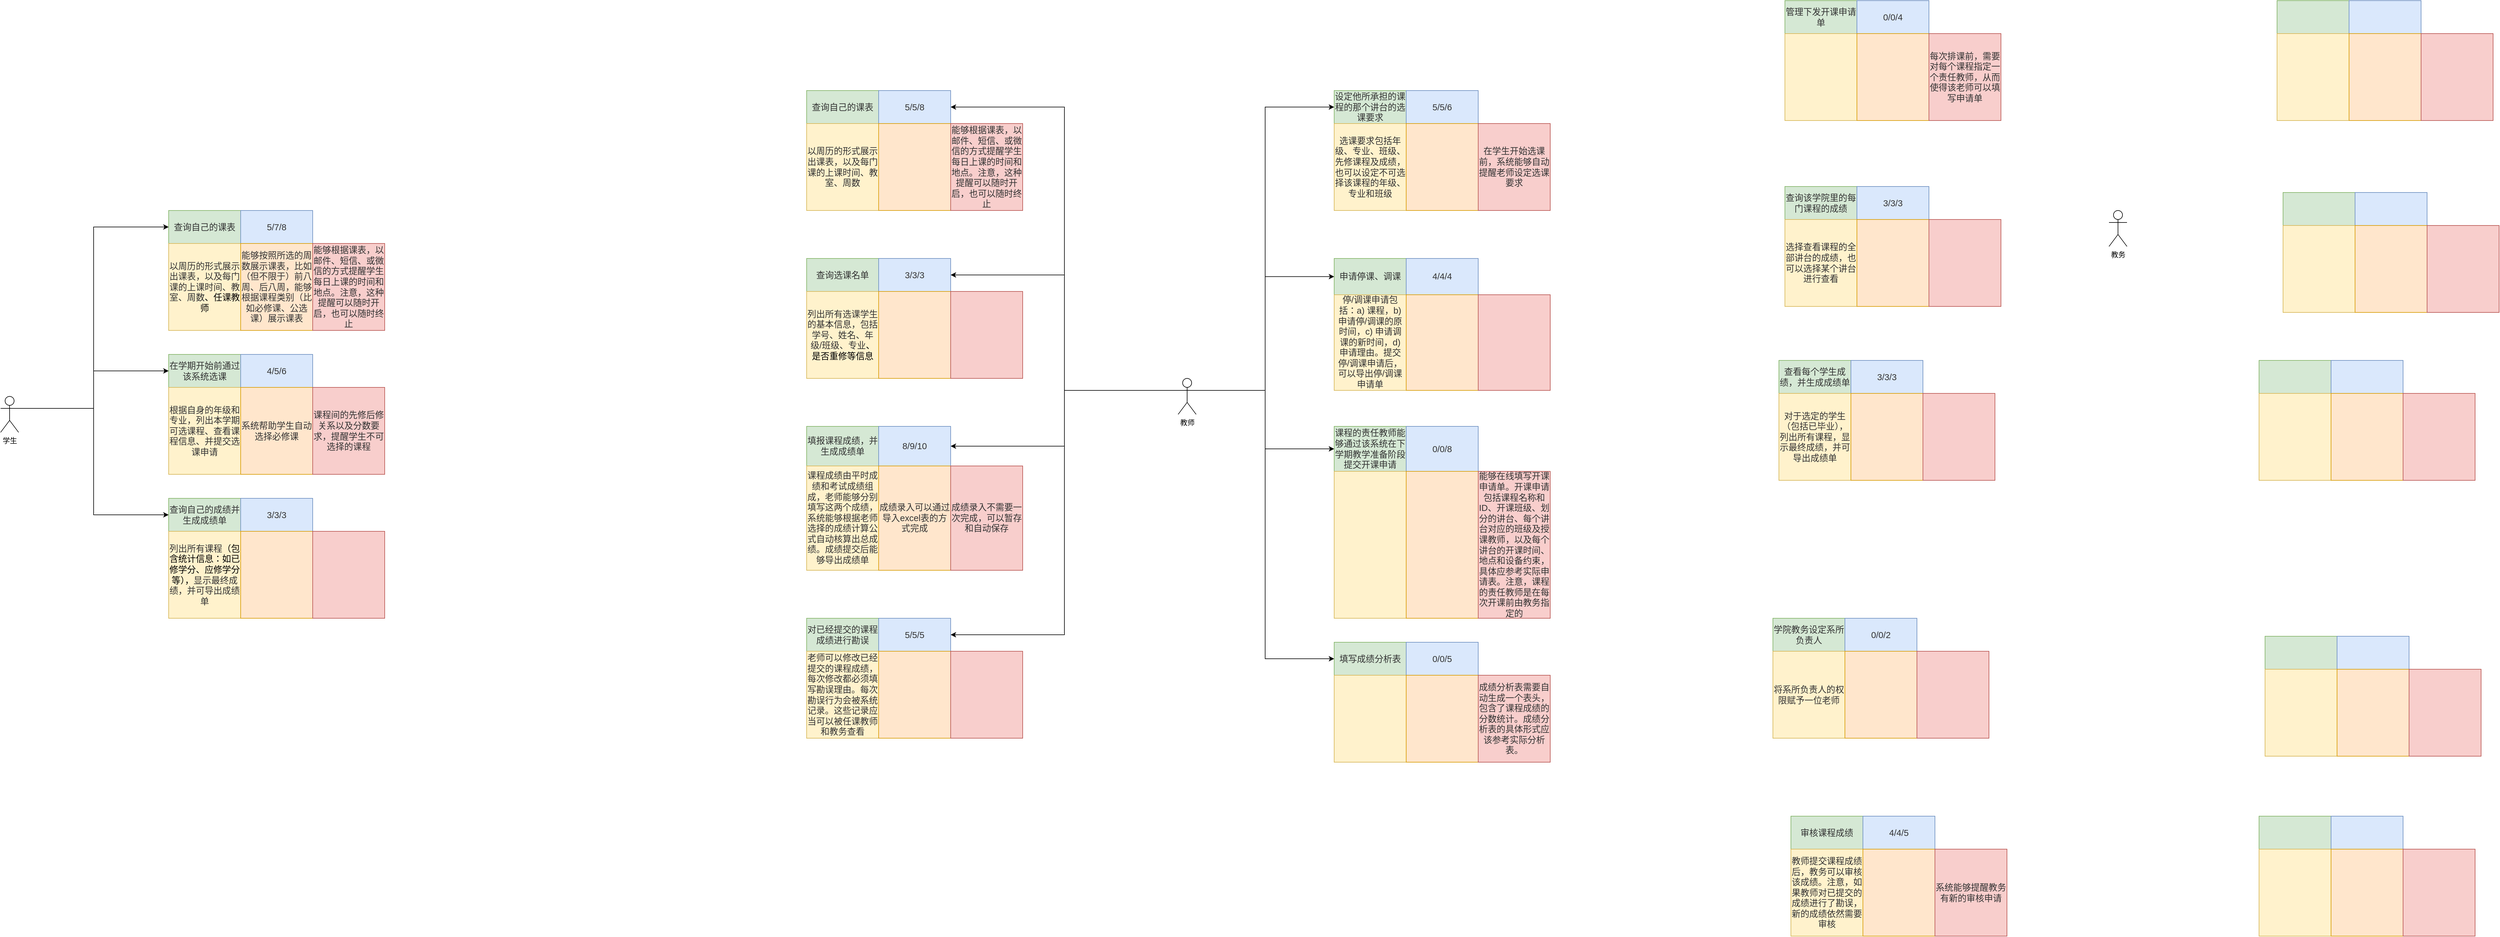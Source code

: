 <mxfile version="14.6.13" type="github">
  <diagram id="qvrvdUsLyXw7kWjGBXnA" name="Page-1">
    <mxGraphModel dx="1483" dy="897" grid="1" gridSize="10" guides="1" tooltips="1" connect="1" arrows="1" fold="1" page="1" pageScale="1" pageWidth="1654" pageHeight="2336" math="0" shadow="0">
      <root>
        <mxCell id="0" />
        <mxCell id="1" parent="0" />
        <mxCell id="gN51p7fk-sVV7GE8sbgh-4" value="教务" style="shape=umlActor;verticalLabelPosition=bottom;verticalAlign=top;html=1;outlineConnect=0;" parent="1" vertex="1">
          <mxGeometry x="4020" y="510" width="30" height="60" as="geometry" />
        </mxCell>
        <mxCell id="j2GyUZiu2jQzD_m1YOnu-33" value="" style="group" vertex="1" connectable="0" parent="1">
          <mxGeometry x="507" y="510" width="640" height="680" as="geometry" />
        </mxCell>
        <mxCell id="gN51p7fk-sVV7GE8sbgh-2" value="学生" style="shape=umlActor;verticalLabelPosition=bottom;verticalAlign=top;html=1;outlineConnect=0;" parent="j2GyUZiu2jQzD_m1YOnu-33" vertex="1">
          <mxGeometry y="310" width="30" height="60" as="geometry" />
        </mxCell>
        <mxCell id="j2GyUZiu2jQzD_m1YOnu-2" value="" style="group;" vertex="1" connectable="0" parent="j2GyUZiu2jQzD_m1YOnu-33">
          <mxGeometry x="280" width="360" height="200" as="geometry" />
        </mxCell>
        <mxCell id="gN51p7fk-sVV7GE8sbgh-6" value="&lt;span style=&quot;font-size: 11.0pt ; font-family: &amp;#34;微软雅黑&amp;#34; , sans-serif ; color: #333333&quot;&gt;查询自己的课表&lt;/span&gt;" style="rounded=0;whiteSpace=wrap;html=1;fillColor=#d5e8d4;strokeColor=#82b366;" parent="j2GyUZiu2jQzD_m1YOnu-2" vertex="1">
          <mxGeometry width="120" height="55" as="geometry" />
        </mxCell>
        <mxCell id="gN51p7fk-sVV7GE8sbgh-7" value="&lt;span style=&quot;font-size: 11.0pt ; font-family: &amp;#34;微软雅黑&amp;#34; , sans-serif ; color: #333333&quot;&gt;以周历的形式展示出课表，以及每门课的上课时间、教室、周数&lt;/span&gt;&lt;span style=&quot;font-size: 11.0pt ; font-family: &amp;#34;微软雅黑&amp;#34; , sans-serif&quot;&gt;、任课教师&lt;/span&gt;" style="rounded=0;whiteSpace=wrap;html=1;fillColor=#fff2cc;strokeColor=#d6b656;" parent="j2GyUZiu2jQzD_m1YOnu-2" vertex="1">
          <mxGeometry y="55" width="120" height="145" as="geometry" />
        </mxCell>
        <mxCell id="gN51p7fk-sVV7GE8sbgh-8" value="&lt;span lang=&quot;EN-US&quot; style=&quot;font-size: 11.0pt ; font-family: &amp;#34;微软雅黑&amp;#34; , sans-serif ; color: #333333&quot;&gt;5/7/8&lt;/span&gt;" style="rounded=0;whiteSpace=wrap;html=1;fillColor=#dae8fc;strokeColor=#6c8ebf;" parent="j2GyUZiu2jQzD_m1YOnu-2" vertex="1">
          <mxGeometry x="120" width="120" height="55" as="geometry" />
        </mxCell>
        <mxCell id="gN51p7fk-sVV7GE8sbgh-9" value="&lt;span style=&quot;color: rgb(51 , 51 , 51) ; font-family: &amp;#34;helvetica&amp;#34; ; font-size: 14.667px ; text-align: left&quot;&gt;能够按照所选的周数展示课表，比如（但不限于）前八周、后八周，能够根据课程类别（比如必修课、公选课）展示课表&lt;/span&gt;" style="rounded=0;whiteSpace=wrap;html=1;fillColor=#ffe6cc;strokeColor=#d79b00;" parent="j2GyUZiu2jQzD_m1YOnu-2" vertex="1">
          <mxGeometry x="120" y="55" width="120" height="145" as="geometry" />
        </mxCell>
        <mxCell id="gN51p7fk-sVV7GE8sbgh-10" value="&lt;span style=&quot;font-size: 11.0pt ; font-family: &amp;#34;微软雅黑&amp;#34; , sans-serif ; color: #333333&quot;&gt;能够根据课表，以邮件、短信、或微信的方式提醒学生每日上课的时间和地点。注意，这种提醒可以随时开启，也可以随时终止&lt;/span&gt;" style="rounded=0;whiteSpace=wrap;html=1;fillColor=#f8cecc;strokeColor=#b85450;" parent="j2GyUZiu2jQzD_m1YOnu-2" vertex="1">
          <mxGeometry x="240" y="55" width="120" height="145" as="geometry" />
        </mxCell>
        <mxCell id="j2GyUZiu2jQzD_m1YOnu-32" style="edgeStyle=orthogonalEdgeStyle;rounded=0;orthogonalLoop=1;jettySize=auto;html=1;exitX=1;exitY=0.333;exitDx=0;exitDy=0;exitPerimeter=0;entryX=0;entryY=0.5;entryDx=0;entryDy=0;" edge="1" parent="j2GyUZiu2jQzD_m1YOnu-33" source="gN51p7fk-sVV7GE8sbgh-2" target="gN51p7fk-sVV7GE8sbgh-6">
          <mxGeometry relative="1" as="geometry" />
        </mxCell>
        <mxCell id="j2GyUZiu2jQzD_m1YOnu-5" value="" style="group;" vertex="1" connectable="0" parent="j2GyUZiu2jQzD_m1YOnu-33">
          <mxGeometry x="280" y="240" width="360" height="200" as="geometry" />
        </mxCell>
        <mxCell id="j2GyUZiu2jQzD_m1YOnu-6" value="&lt;span style=&quot;font-size: 11.0pt ; font-family: &amp;#34;微软雅黑&amp;#34; , sans-serif ; color: #333333&quot;&gt;在学期开始前通过该系统选课&lt;/span&gt;" style="rounded=0;whiteSpace=wrap;html=1;fillColor=#d5e8d4;strokeColor=#82b366;" vertex="1" parent="j2GyUZiu2jQzD_m1YOnu-5">
          <mxGeometry width="120" height="55" as="geometry" />
        </mxCell>
        <mxCell id="j2GyUZiu2jQzD_m1YOnu-7" value="&lt;span style=&quot;font-size: 11.0pt ; font-family: &amp;#34;微软雅黑&amp;#34; , sans-serif ; color: #333333&quot;&gt;根据自身的年级和专业，列出本学期可选课程、查看课程信息、并提交选课申请&lt;/span&gt;" style="rounded=0;whiteSpace=wrap;html=1;fillColor=#fff2cc;strokeColor=#d6b656;" vertex="1" parent="j2GyUZiu2jQzD_m1YOnu-5">
          <mxGeometry y="55" width="120" height="145" as="geometry" />
        </mxCell>
        <mxCell id="j2GyUZiu2jQzD_m1YOnu-8" value="&lt;span lang=&quot;EN-US&quot; style=&quot;font-size: 11.0pt ; font-family: &amp;#34;微软雅黑&amp;#34; , sans-serif ; color: #333333&quot;&gt;4/5/6&lt;/span&gt;" style="rounded=0;whiteSpace=wrap;html=1;fillColor=#dae8fc;strokeColor=#6c8ebf;" vertex="1" parent="j2GyUZiu2jQzD_m1YOnu-5">
          <mxGeometry x="120" width="120" height="55" as="geometry" />
        </mxCell>
        <mxCell id="j2GyUZiu2jQzD_m1YOnu-9" value="&lt;span style=&quot;font-size: 11.0pt ; font-family: &amp;#34;微软雅黑&amp;#34; , sans-serif ; color: #333333&quot;&gt;系统帮助学生自动选择必修课&lt;/span&gt;" style="rounded=0;whiteSpace=wrap;html=1;fillColor=#ffe6cc;strokeColor=#d79b00;" vertex="1" parent="j2GyUZiu2jQzD_m1YOnu-5">
          <mxGeometry x="120" y="55" width="120" height="145" as="geometry" />
        </mxCell>
        <mxCell id="j2GyUZiu2jQzD_m1YOnu-10" value="&lt;span style=&quot;font-size: 11.0pt ; font-family: &amp;#34;微软雅黑&amp;#34; , sans-serif ; color: #333333&quot;&gt;课程间的先修后修关系以及分数要求，提醒学生不可选择的课程&lt;/span&gt;" style="rounded=0;whiteSpace=wrap;html=1;fillColor=#f8cecc;strokeColor=#b85450;" vertex="1" parent="j2GyUZiu2jQzD_m1YOnu-5">
          <mxGeometry x="240" y="55" width="120" height="145" as="geometry" />
        </mxCell>
        <mxCell id="j2GyUZiu2jQzD_m1YOnu-30" style="edgeStyle=orthogonalEdgeStyle;rounded=0;orthogonalLoop=1;jettySize=auto;html=1;exitX=1;exitY=0.333;exitDx=0;exitDy=0;exitPerimeter=0;entryX=0;entryY=0.5;entryDx=0;entryDy=0;" edge="1" parent="j2GyUZiu2jQzD_m1YOnu-33" source="gN51p7fk-sVV7GE8sbgh-2" target="j2GyUZiu2jQzD_m1YOnu-6">
          <mxGeometry relative="1" as="geometry" />
        </mxCell>
        <mxCell id="j2GyUZiu2jQzD_m1YOnu-11" value="" style="group;" vertex="1" connectable="0" parent="j2GyUZiu2jQzD_m1YOnu-33">
          <mxGeometry x="280" y="480" width="360" height="200" as="geometry" />
        </mxCell>
        <mxCell id="j2GyUZiu2jQzD_m1YOnu-12" value="&lt;span style=&quot;font-size: 11.0pt ; font-family: &amp;#34;微软雅黑&amp;#34; , sans-serif ; color: #333333&quot;&gt;查询自己的成绩并生成成绩单&lt;/span&gt;" style="rounded=0;whiteSpace=wrap;html=1;fillColor=#d5e8d4;strokeColor=#82b366;" vertex="1" parent="j2GyUZiu2jQzD_m1YOnu-11">
          <mxGeometry width="120" height="55" as="geometry" />
        </mxCell>
        <mxCell id="j2GyUZiu2jQzD_m1YOnu-13" value="&lt;span style=&quot;font-size: 11.0pt ; font-family: &amp;#34;微软雅黑&amp;#34; , sans-serif ; color: #333333&quot;&gt;列出所有课程&lt;/span&gt;&lt;span style=&quot;font-size: 11.0pt ; font-family: &amp;#34;微软雅黑&amp;#34; , sans-serif&quot;&gt;（包含统计信息：如已修学分、应修学分等），&lt;span style=&quot;color: #333333&quot;&gt;显示最终成绩，并可导出成绩单&lt;/span&gt;&lt;/span&gt;" style="rounded=0;whiteSpace=wrap;html=1;fillColor=#fff2cc;strokeColor=#d6b656;" vertex="1" parent="j2GyUZiu2jQzD_m1YOnu-11">
          <mxGeometry y="55" width="120" height="145" as="geometry" />
        </mxCell>
        <mxCell id="j2GyUZiu2jQzD_m1YOnu-14" value="&lt;span lang=&quot;EN-US&quot; style=&quot;font-size: 11.0pt ; font-family: &amp;#34;微软雅黑&amp;#34; , sans-serif ; color: #333333&quot;&gt;3/3/3&lt;/span&gt;" style="rounded=0;whiteSpace=wrap;html=1;fillColor=#dae8fc;strokeColor=#6c8ebf;" vertex="1" parent="j2GyUZiu2jQzD_m1YOnu-11">
          <mxGeometry x="120" width="120" height="55" as="geometry" />
        </mxCell>
        <mxCell id="j2GyUZiu2jQzD_m1YOnu-15" value="" style="rounded=0;whiteSpace=wrap;html=1;fillColor=#ffe6cc;strokeColor=#d79b00;" vertex="1" parent="j2GyUZiu2jQzD_m1YOnu-11">
          <mxGeometry x="120" y="55" width="120" height="145" as="geometry" />
        </mxCell>
        <mxCell id="j2GyUZiu2jQzD_m1YOnu-16" value="" style="rounded=0;whiteSpace=wrap;html=1;fillColor=#f8cecc;strokeColor=#b85450;" vertex="1" parent="j2GyUZiu2jQzD_m1YOnu-11">
          <mxGeometry x="240" y="55" width="120" height="145" as="geometry" />
        </mxCell>
        <mxCell id="j2GyUZiu2jQzD_m1YOnu-31" style="edgeStyle=orthogonalEdgeStyle;rounded=0;orthogonalLoop=1;jettySize=auto;html=1;exitX=1;exitY=0.333;exitDx=0;exitDy=0;exitPerimeter=0;entryX=0;entryY=0.5;entryDx=0;entryDy=0;" edge="1" parent="j2GyUZiu2jQzD_m1YOnu-33" source="gN51p7fk-sVV7GE8sbgh-2" target="j2GyUZiu2jQzD_m1YOnu-12">
          <mxGeometry relative="1" as="geometry" />
        </mxCell>
        <mxCell id="j2GyUZiu2jQzD_m1YOnu-71" value="" style="group;" vertex="1" connectable="0" parent="1">
          <mxGeometry x="3480" y="470" width="360" height="200" as="geometry" />
        </mxCell>
        <mxCell id="j2GyUZiu2jQzD_m1YOnu-72" value="&lt;span style=&quot;font-size: 11.0pt ; font-family: &amp;#34;微软雅黑&amp;#34; , sans-serif ; color: #333333&quot;&gt;查询该学院里的每门课程的成绩&lt;/span&gt;" style="rounded=0;whiteSpace=wrap;html=1;fillColor=#d5e8d4;strokeColor=#82b366;" vertex="1" parent="j2GyUZiu2jQzD_m1YOnu-71">
          <mxGeometry width="120" height="55" as="geometry" />
        </mxCell>
        <mxCell id="j2GyUZiu2jQzD_m1YOnu-73" value="&lt;span style=&quot;font-size: 11.0pt ; font-family: &amp;#34;微软雅黑&amp;#34; , sans-serif ; color: #333333&quot;&gt;选择查看课程的全部讲台的成绩，也可以选择某个讲台进行查看&lt;/span&gt;" style="rounded=0;whiteSpace=wrap;html=1;fillColor=#fff2cc;strokeColor=#d6b656;" vertex="1" parent="j2GyUZiu2jQzD_m1YOnu-71">
          <mxGeometry y="55" width="120" height="145" as="geometry" />
        </mxCell>
        <mxCell id="j2GyUZiu2jQzD_m1YOnu-74" value="&lt;span lang=&quot;EN-US&quot; style=&quot;font-size: 11.0pt ; font-family: &amp;#34;微软雅黑&amp;#34; , sans-serif ; color: #333333&quot;&gt;3/3/3&lt;/span&gt;" style="rounded=0;whiteSpace=wrap;html=1;fillColor=#dae8fc;strokeColor=#6c8ebf;" vertex="1" parent="j2GyUZiu2jQzD_m1YOnu-71">
          <mxGeometry x="120" width="120" height="55" as="geometry" />
        </mxCell>
        <mxCell id="j2GyUZiu2jQzD_m1YOnu-75" value="" style="rounded=0;whiteSpace=wrap;html=1;fillColor=#ffe6cc;strokeColor=#d79b00;" vertex="1" parent="j2GyUZiu2jQzD_m1YOnu-71">
          <mxGeometry x="120" y="55" width="120" height="145" as="geometry" />
        </mxCell>
        <mxCell id="j2GyUZiu2jQzD_m1YOnu-76" value="" style="rounded=0;whiteSpace=wrap;html=1;fillColor=#f8cecc;strokeColor=#b85450;" vertex="1" parent="j2GyUZiu2jQzD_m1YOnu-71">
          <mxGeometry x="240" y="55" width="120" height="145" as="geometry" />
        </mxCell>
        <mxCell id="j2GyUZiu2jQzD_m1YOnu-103" value="" style="group;" vertex="1" connectable="0" parent="1">
          <mxGeometry x="3480" y="160" width="360" height="200" as="geometry" />
        </mxCell>
        <mxCell id="j2GyUZiu2jQzD_m1YOnu-104" value="&lt;span style=&quot;font-size: 11.0pt ; font-family: &amp;#34;微软雅黑&amp;#34; , sans-serif ; color: #333333&quot;&gt;管理下发开课申请单&lt;/span&gt;" style="rounded=0;whiteSpace=wrap;html=1;fillColor=#d5e8d4;strokeColor=#82b366;" vertex="1" parent="j2GyUZiu2jQzD_m1YOnu-103">
          <mxGeometry width="120" height="55" as="geometry" />
        </mxCell>
        <mxCell id="j2GyUZiu2jQzD_m1YOnu-105" value="" style="rounded=0;whiteSpace=wrap;html=1;fillColor=#fff2cc;strokeColor=#d6b656;" vertex="1" parent="j2GyUZiu2jQzD_m1YOnu-103">
          <mxGeometry y="55" width="120" height="145" as="geometry" />
        </mxCell>
        <mxCell id="j2GyUZiu2jQzD_m1YOnu-106" value="&lt;span lang=&quot;EN-US&quot; style=&quot;font-size: 11.0pt ; font-family: &amp;#34;微软雅黑&amp;#34; , sans-serif ; color: #333333&quot;&gt;0/0/4&lt;/span&gt;" style="rounded=0;whiteSpace=wrap;html=1;fillColor=#dae8fc;strokeColor=#6c8ebf;" vertex="1" parent="j2GyUZiu2jQzD_m1YOnu-103">
          <mxGeometry x="120" width="120" height="55" as="geometry" />
        </mxCell>
        <mxCell id="j2GyUZiu2jQzD_m1YOnu-107" value="" style="rounded=0;whiteSpace=wrap;html=1;fillColor=#ffe6cc;strokeColor=#d79b00;" vertex="1" parent="j2GyUZiu2jQzD_m1YOnu-103">
          <mxGeometry x="120" y="55" width="120" height="145" as="geometry" />
        </mxCell>
        <mxCell id="j2GyUZiu2jQzD_m1YOnu-108" value="&lt;span style=&quot;font-size: 11.0pt ; font-family: &amp;#34;微软雅黑&amp;#34; , sans-serif ; color: #333333&quot;&gt;每次排课前，需要对每个课程指定一个责任教师，从而使得该老师可以填写申请单&lt;/span&gt;" style="rounded=0;whiteSpace=wrap;html=1;fillColor=#f8cecc;strokeColor=#b85450;" vertex="1" parent="j2GyUZiu2jQzD_m1YOnu-103">
          <mxGeometry x="240" y="55" width="120" height="145" as="geometry" />
        </mxCell>
        <mxCell id="j2GyUZiu2jQzD_m1YOnu-120" value="" style="group" vertex="1" connectable="0" parent="1">
          <mxGeometry x="1850" y="310" width="1239" height="1120" as="geometry" />
        </mxCell>
        <mxCell id="gN51p7fk-sVV7GE8sbgh-3" value="教师" style="shape=umlActor;verticalLabelPosition=bottom;verticalAlign=top;html=1;outlineConnect=0;" parent="j2GyUZiu2jQzD_m1YOnu-120" vertex="1">
          <mxGeometry x="619" y="480" width="30" height="60" as="geometry" />
        </mxCell>
        <mxCell id="j2GyUZiu2jQzD_m1YOnu-47" value="" style="group;" vertex="1" connectable="0" parent="j2GyUZiu2jQzD_m1YOnu-120">
          <mxGeometry y="880" width="360" height="200" as="geometry" />
        </mxCell>
        <mxCell id="j2GyUZiu2jQzD_m1YOnu-48" value="&lt;span style=&quot;font-size: 11.0pt ; font-family: &amp;#34;微软雅黑&amp;#34; , sans-serif ; color: #333333&quot;&gt;对已经提交的课程成绩进行勘误&lt;/span&gt;" style="rounded=0;whiteSpace=wrap;html=1;fillColor=#d5e8d4;strokeColor=#82b366;" vertex="1" parent="j2GyUZiu2jQzD_m1YOnu-47">
          <mxGeometry width="120" height="55" as="geometry" />
        </mxCell>
        <mxCell id="j2GyUZiu2jQzD_m1YOnu-49" value="&lt;span style=&quot;font-size: 11.0pt ; font-family: &amp;#34;微软雅黑&amp;#34; , sans-serif ; color: #333333&quot;&gt;老师可以修改已经提交的课程成绩，每次修改都必须填写勘误理由。每次勘误行为会被系统记录。这些记录应当可以被任课教师和教务查看&lt;/span&gt;" style="rounded=0;whiteSpace=wrap;html=1;fillColor=#fff2cc;strokeColor=#d6b656;" vertex="1" parent="j2GyUZiu2jQzD_m1YOnu-47">
          <mxGeometry y="55" width="120" height="145" as="geometry" />
        </mxCell>
        <mxCell id="j2GyUZiu2jQzD_m1YOnu-50" value="&lt;span lang=&quot;EN-US&quot; style=&quot;font-size: 11.0pt ; font-family: &amp;#34;微软雅黑&amp;#34; , sans-serif ; color: #333333&quot;&gt;5/5/5&lt;/span&gt;" style="rounded=0;whiteSpace=wrap;html=1;fillColor=#dae8fc;strokeColor=#6c8ebf;" vertex="1" parent="j2GyUZiu2jQzD_m1YOnu-47">
          <mxGeometry x="120" width="120" height="55" as="geometry" />
        </mxCell>
        <mxCell id="j2GyUZiu2jQzD_m1YOnu-51" value="" style="rounded=0;whiteSpace=wrap;html=1;fillColor=#ffe6cc;strokeColor=#d79b00;" vertex="1" parent="j2GyUZiu2jQzD_m1YOnu-47">
          <mxGeometry x="120" y="55" width="120" height="145" as="geometry" />
        </mxCell>
        <mxCell id="j2GyUZiu2jQzD_m1YOnu-52" value="" style="rounded=0;whiteSpace=wrap;html=1;fillColor=#f8cecc;strokeColor=#b85450;" vertex="1" parent="j2GyUZiu2jQzD_m1YOnu-47">
          <mxGeometry x="240" y="55" width="120" height="145" as="geometry" />
        </mxCell>
        <mxCell id="j2GyUZiu2jQzD_m1YOnu-115" style="edgeStyle=orthogonalEdgeStyle;rounded=0;orthogonalLoop=1;jettySize=auto;html=1;exitX=0;exitY=0.333;exitDx=0;exitDy=0;exitPerimeter=0;entryX=1;entryY=0.5;entryDx=0;entryDy=0;" edge="1" parent="j2GyUZiu2jQzD_m1YOnu-120" source="gN51p7fk-sVV7GE8sbgh-3" target="j2GyUZiu2jQzD_m1YOnu-50">
          <mxGeometry relative="1" as="geometry" />
        </mxCell>
        <mxCell id="j2GyUZiu2jQzD_m1YOnu-53" value="" style="group;" vertex="1" connectable="0" parent="j2GyUZiu2jQzD_m1YOnu-120">
          <mxGeometry width="360" height="200" as="geometry" />
        </mxCell>
        <mxCell id="j2GyUZiu2jQzD_m1YOnu-54" value="&lt;span style=&quot;font-size: 11.0pt ; font-family: &amp;#34;微软雅黑&amp;#34; , sans-serif ; color: #333333&quot;&gt;查询自己的课表&lt;/span&gt;" style="rounded=0;whiteSpace=wrap;html=1;fillColor=#d5e8d4;strokeColor=#82b366;" vertex="1" parent="j2GyUZiu2jQzD_m1YOnu-53">
          <mxGeometry width="120" height="55" as="geometry" />
        </mxCell>
        <mxCell id="j2GyUZiu2jQzD_m1YOnu-55" value="&lt;span style=&quot;font-size: 11.0pt ; font-family: &amp;#34;微软雅黑&amp;#34; , sans-serif ; color: #333333&quot;&gt;以周历的形式展示出课表，以及每门课的上课时间、教室、周数&lt;/span&gt;" style="rounded=0;whiteSpace=wrap;html=1;fillColor=#fff2cc;strokeColor=#d6b656;" vertex="1" parent="j2GyUZiu2jQzD_m1YOnu-53">
          <mxGeometry y="55" width="120" height="145" as="geometry" />
        </mxCell>
        <mxCell id="j2GyUZiu2jQzD_m1YOnu-56" value="&lt;span lang=&quot;EN-US&quot; style=&quot;font-size: 11.0pt ; font-family: &amp;#34;微软雅黑&amp;#34; , sans-serif ; color: #333333&quot;&gt;5/5/8&lt;/span&gt;" style="rounded=0;whiteSpace=wrap;html=1;fillColor=#dae8fc;strokeColor=#6c8ebf;" vertex="1" parent="j2GyUZiu2jQzD_m1YOnu-53">
          <mxGeometry x="120" width="120" height="55" as="geometry" />
        </mxCell>
        <mxCell id="j2GyUZiu2jQzD_m1YOnu-57" value="" style="rounded=0;whiteSpace=wrap;html=1;fillColor=#ffe6cc;strokeColor=#d79b00;" vertex="1" parent="j2GyUZiu2jQzD_m1YOnu-53">
          <mxGeometry x="120" y="55" width="120" height="145" as="geometry" />
        </mxCell>
        <mxCell id="j2GyUZiu2jQzD_m1YOnu-58" value="&lt;span style=&quot;font-size: 11.0pt ; font-family: &amp;#34;微软雅黑&amp;#34; , sans-serif ; color: #333333&quot;&gt;能够根据课表，以邮件、短信、或微信的方式提醒学生每日上课的时间和地点。注意，这种提醒可以随时开启，也可以随时终止&lt;/span&gt;" style="rounded=0;whiteSpace=wrap;html=1;fillColor=#f8cecc;strokeColor=#b85450;" vertex="1" parent="j2GyUZiu2jQzD_m1YOnu-53">
          <mxGeometry x="240" y="55" width="120" height="145" as="geometry" />
        </mxCell>
        <mxCell id="j2GyUZiu2jQzD_m1YOnu-112" style="edgeStyle=orthogonalEdgeStyle;rounded=0;orthogonalLoop=1;jettySize=auto;html=1;exitX=0;exitY=0.333;exitDx=0;exitDy=0;exitPerimeter=0;entryX=1;entryY=0.5;entryDx=0;entryDy=0;" edge="1" parent="j2GyUZiu2jQzD_m1YOnu-120" source="gN51p7fk-sVV7GE8sbgh-3" target="j2GyUZiu2jQzD_m1YOnu-56">
          <mxGeometry relative="1" as="geometry" />
        </mxCell>
        <mxCell id="j2GyUZiu2jQzD_m1YOnu-59" value="" style="group;" vertex="1" connectable="0" parent="j2GyUZiu2jQzD_m1YOnu-120">
          <mxGeometry y="280" width="360" height="200" as="geometry" />
        </mxCell>
        <mxCell id="j2GyUZiu2jQzD_m1YOnu-60" value="&lt;span style=&quot;font-size: 11.0pt ; font-family: &amp;#34;微软雅黑&amp;#34; , sans-serif ; color: #333333&quot;&gt;查询选课名单&lt;/span&gt;" style="rounded=0;whiteSpace=wrap;html=1;fillColor=#d5e8d4;strokeColor=#82b366;" vertex="1" parent="j2GyUZiu2jQzD_m1YOnu-59">
          <mxGeometry width="120" height="55" as="geometry" />
        </mxCell>
        <mxCell id="j2GyUZiu2jQzD_m1YOnu-61" value="&lt;span style=&quot;font-size: 11.0pt ; font-family: &amp;#34;微软雅黑&amp;#34; , sans-serif ; color: #333333&quot;&gt;列出所有选课学生的基本信息，包括学号、姓名、年级&lt;span lang=&quot;EN-US&quot;&gt;/&lt;/span&gt;班级、专业&lt;/span&gt;&lt;span style=&quot;font-size: 11pt ; font-family: , sans-serif&quot;&gt;、是否重修等信息&lt;/span&gt;" style="rounded=0;whiteSpace=wrap;html=1;fillColor=#fff2cc;strokeColor=#d6b656;" vertex="1" parent="j2GyUZiu2jQzD_m1YOnu-59">
          <mxGeometry y="55" width="120" height="145" as="geometry" />
        </mxCell>
        <mxCell id="j2GyUZiu2jQzD_m1YOnu-62" value="&lt;span lang=&quot;EN-US&quot; style=&quot;font-size: 11.0pt ; font-family: &amp;#34;微软雅黑&amp;#34; , sans-serif ; color: #333333&quot;&gt;3/3/3&lt;/span&gt;" style="rounded=0;whiteSpace=wrap;html=1;fillColor=#dae8fc;strokeColor=#6c8ebf;" vertex="1" parent="j2GyUZiu2jQzD_m1YOnu-59">
          <mxGeometry x="120" width="120" height="55" as="geometry" />
        </mxCell>
        <mxCell id="j2GyUZiu2jQzD_m1YOnu-63" value="" style="rounded=0;whiteSpace=wrap;html=1;fillColor=#ffe6cc;strokeColor=#d79b00;" vertex="1" parent="j2GyUZiu2jQzD_m1YOnu-59">
          <mxGeometry x="120" y="55" width="120" height="145" as="geometry" />
        </mxCell>
        <mxCell id="j2GyUZiu2jQzD_m1YOnu-64" value="" style="rounded=0;whiteSpace=wrap;html=1;fillColor=#f8cecc;strokeColor=#b85450;" vertex="1" parent="j2GyUZiu2jQzD_m1YOnu-59">
          <mxGeometry x="240" y="55" width="120" height="145" as="geometry" />
        </mxCell>
        <mxCell id="j2GyUZiu2jQzD_m1YOnu-113" style="edgeStyle=orthogonalEdgeStyle;rounded=0;orthogonalLoop=1;jettySize=auto;html=1;exitX=0;exitY=0.333;exitDx=0;exitDy=0;exitPerimeter=0;entryX=1;entryY=0.5;entryDx=0;entryDy=0;" edge="1" parent="j2GyUZiu2jQzD_m1YOnu-120" source="gN51p7fk-sVV7GE8sbgh-3" target="j2GyUZiu2jQzD_m1YOnu-62">
          <mxGeometry relative="1" as="geometry" />
        </mxCell>
        <mxCell id="j2GyUZiu2jQzD_m1YOnu-65" value="" style="group;" vertex="1" connectable="0" parent="j2GyUZiu2jQzD_m1YOnu-120">
          <mxGeometry y="560" width="360" height="240" as="geometry" />
        </mxCell>
        <mxCell id="j2GyUZiu2jQzD_m1YOnu-66" value="&lt;span style=&quot;font-size: 11.0pt ; font-family: &amp;#34;微软雅黑&amp;#34; , sans-serif ; color: #333333&quot;&gt;填报课程成绩，并生成成绩单&lt;/span&gt;" style="rounded=0;whiteSpace=wrap;html=1;fillColor=#d5e8d4;strokeColor=#82b366;" vertex="1" parent="j2GyUZiu2jQzD_m1YOnu-65">
          <mxGeometry width="120" height="66" as="geometry" />
        </mxCell>
        <mxCell id="j2GyUZiu2jQzD_m1YOnu-67" value="&lt;span style=&quot;font-size: 11.0pt ; font-family: &amp;#34;微软雅黑&amp;#34; , sans-serif ; color: #333333&quot;&gt;课程成绩由平时成绩和考试成绩组成，老师能够分别填写这两个成绩，系统能够根据老师选择的成绩计算公式自动核算出总成绩。成绩提交后能够导出成绩单&lt;/span&gt;" style="rounded=0;whiteSpace=wrap;html=1;fillColor=#fff2cc;strokeColor=#d6b656;" vertex="1" parent="j2GyUZiu2jQzD_m1YOnu-65">
          <mxGeometry y="66" width="120" height="174" as="geometry" />
        </mxCell>
        <mxCell id="j2GyUZiu2jQzD_m1YOnu-68" value="&lt;span lang=&quot;EN-US&quot; style=&quot;font-size: 11.0pt ; font-family: &amp;#34;微软雅黑&amp;#34; , sans-serif ; color: #333333&quot;&gt;8/9/10&lt;/span&gt;" style="rounded=0;whiteSpace=wrap;html=1;fillColor=#dae8fc;strokeColor=#6c8ebf;" vertex="1" parent="j2GyUZiu2jQzD_m1YOnu-65">
          <mxGeometry x="120" width="120" height="66" as="geometry" />
        </mxCell>
        <mxCell id="j2GyUZiu2jQzD_m1YOnu-69" value="&lt;span style=&quot;font-size: 11.0pt ; font-family: &amp;#34;微软雅黑&amp;#34; , sans-serif ; color: #333333&quot;&gt;成绩录入可以通过导入&lt;span lang=&quot;EN-US&quot;&gt;excel&lt;/span&gt;表的方式完成&lt;/span&gt;" style="rounded=0;whiteSpace=wrap;html=1;fillColor=#ffe6cc;strokeColor=#d79b00;" vertex="1" parent="j2GyUZiu2jQzD_m1YOnu-65">
          <mxGeometry x="120" y="66" width="120" height="174" as="geometry" />
        </mxCell>
        <mxCell id="j2GyUZiu2jQzD_m1YOnu-70" value="&lt;span style=&quot;font-size: 11.0pt ; font-family: &amp;#34;微软雅黑&amp;#34; , sans-serif ; color: #333333&quot;&gt;成绩录入不需要一次完成，可以暂存和自动保存&lt;/span&gt;" style="rounded=0;whiteSpace=wrap;html=1;fillColor=#f8cecc;strokeColor=#b85450;" vertex="1" parent="j2GyUZiu2jQzD_m1YOnu-65">
          <mxGeometry x="240" y="66" width="120" height="174" as="geometry" />
        </mxCell>
        <mxCell id="j2GyUZiu2jQzD_m1YOnu-114" style="edgeStyle=orthogonalEdgeStyle;rounded=0;orthogonalLoop=1;jettySize=auto;html=1;exitX=0;exitY=0.333;exitDx=0;exitDy=0;exitPerimeter=0;entryX=1;entryY=0.5;entryDx=0;entryDy=0;" edge="1" parent="j2GyUZiu2jQzD_m1YOnu-120" source="gN51p7fk-sVV7GE8sbgh-3" target="j2GyUZiu2jQzD_m1YOnu-68">
          <mxGeometry relative="1" as="geometry" />
        </mxCell>
        <mxCell id="j2GyUZiu2jQzD_m1YOnu-77" value="" style="group;" vertex="1" connectable="0" parent="j2GyUZiu2jQzD_m1YOnu-120">
          <mxGeometry x="879" width="360" height="200" as="geometry" />
        </mxCell>
        <mxCell id="j2GyUZiu2jQzD_m1YOnu-78" value="&lt;span style=&quot;font-size: 11.0pt ; font-family: &amp;#34;微软雅黑&amp;#34; , sans-serif ; color: #333333&quot;&gt;设定他所承担的课程的那个讲台的选课要求&lt;/span&gt;" style="rounded=0;whiteSpace=wrap;html=1;fillColor=#d5e8d4;strokeColor=#82b366;" vertex="1" parent="j2GyUZiu2jQzD_m1YOnu-77">
          <mxGeometry width="120" height="55" as="geometry" />
        </mxCell>
        <mxCell id="j2GyUZiu2jQzD_m1YOnu-79" value="&lt;span style=&quot;font-size: 11.0pt ; font-family: &amp;#34;微软雅黑&amp;#34; , sans-serif ; color: #333333&quot;&gt;选课要求包括年级、专业、班级、先修课程及成绩，也可以设定不可选择该课程的年级、专业和班级&lt;/span&gt;" style="rounded=0;whiteSpace=wrap;html=1;fillColor=#fff2cc;strokeColor=#d6b656;" vertex="1" parent="j2GyUZiu2jQzD_m1YOnu-77">
          <mxGeometry y="55" width="120" height="145" as="geometry" />
        </mxCell>
        <mxCell id="j2GyUZiu2jQzD_m1YOnu-80" value="&lt;span lang=&quot;EN-US&quot; style=&quot;font-size: 11.0pt ; font-family: &amp;#34;微软雅黑&amp;#34; , sans-serif ; color: #333333&quot;&gt;5/5/6&lt;/span&gt;" style="rounded=0;whiteSpace=wrap;html=1;fillColor=#dae8fc;strokeColor=#6c8ebf;" vertex="1" parent="j2GyUZiu2jQzD_m1YOnu-77">
          <mxGeometry x="120" width="120" height="55" as="geometry" />
        </mxCell>
        <mxCell id="j2GyUZiu2jQzD_m1YOnu-81" value="" style="rounded=0;whiteSpace=wrap;html=1;fillColor=#ffe6cc;strokeColor=#d79b00;" vertex="1" parent="j2GyUZiu2jQzD_m1YOnu-77">
          <mxGeometry x="120" y="55" width="120" height="145" as="geometry" />
        </mxCell>
        <mxCell id="j2GyUZiu2jQzD_m1YOnu-82" value="&lt;span style=&quot;font-size: 11.0pt ; font-family: &amp;#34;微软雅黑&amp;#34; , sans-serif ; color: #333333&quot;&gt;在学生开始选课前，系统能够自动提醒老师设定选课要求&lt;/span&gt;" style="rounded=0;whiteSpace=wrap;html=1;fillColor=#f8cecc;strokeColor=#b85450;" vertex="1" parent="j2GyUZiu2jQzD_m1YOnu-77">
          <mxGeometry x="240" y="55" width="120" height="145" as="geometry" />
        </mxCell>
        <mxCell id="j2GyUZiu2jQzD_m1YOnu-116" style="edgeStyle=orthogonalEdgeStyle;rounded=0;orthogonalLoop=1;jettySize=auto;html=1;exitX=1;exitY=0.333;exitDx=0;exitDy=0;exitPerimeter=0;entryX=0;entryY=0.5;entryDx=0;entryDy=0;" edge="1" parent="j2GyUZiu2jQzD_m1YOnu-120" source="gN51p7fk-sVV7GE8sbgh-3" target="j2GyUZiu2jQzD_m1YOnu-78">
          <mxGeometry relative="1" as="geometry" />
        </mxCell>
        <mxCell id="j2GyUZiu2jQzD_m1YOnu-83" value="" style="group;" vertex="1" connectable="0" parent="j2GyUZiu2jQzD_m1YOnu-120">
          <mxGeometry x="879" y="280" width="360" height="220" as="geometry" />
        </mxCell>
        <mxCell id="j2GyUZiu2jQzD_m1YOnu-84" value="&lt;span style=&quot;font-size: 11.0pt ; font-family: &amp;#34;微软雅黑&amp;#34; , sans-serif ; color: #333333&quot;&gt;申请停课、调课&lt;/span&gt;" style="rounded=0;whiteSpace=wrap;html=1;fillColor=#d5e8d4;strokeColor=#82b366;" vertex="1" parent="j2GyUZiu2jQzD_m1YOnu-83">
          <mxGeometry width="120" height="60.5" as="geometry" />
        </mxCell>
        <mxCell id="j2GyUZiu2jQzD_m1YOnu-85" value="&lt;span style=&quot;font-size: 11.0pt ; font-family: &amp;#34;微软雅黑&amp;#34; , sans-serif ; color: #333333&quot;&gt;停&lt;span lang=&quot;EN-US&quot;&gt;/&lt;/span&gt;调课申请包括：&lt;span lang=&quot;EN-US&quot;&gt;a) &lt;/span&gt;课程，&lt;span lang=&quot;EN-US&quot;&gt;b) &lt;/span&gt;申请停&lt;span lang=&quot;EN-US&quot;&gt;/&lt;/span&gt;调课的原时间，&lt;span lang=&quot;EN-US&quot;&gt;c) &lt;/span&gt;申请调课的新时间，&lt;span lang=&quot;EN-US&quot;&gt;d) &lt;/span&gt;申请理由。提交停&lt;span lang=&quot;EN-US&quot;&gt;/&lt;/span&gt;调课申请后，可以导出停&lt;span lang=&quot;EN-US&quot;&gt;/&lt;/span&gt;调课申请单&lt;/span&gt;" style="rounded=0;whiteSpace=wrap;html=1;fillColor=#fff2cc;strokeColor=#d6b656;" vertex="1" parent="j2GyUZiu2jQzD_m1YOnu-83">
          <mxGeometry y="60.5" width="120" height="159.5" as="geometry" />
        </mxCell>
        <mxCell id="j2GyUZiu2jQzD_m1YOnu-86" value="&lt;span lang=&quot;EN-US&quot; style=&quot;font-size: 11.0pt ; font-family: &amp;#34;微软雅黑&amp;#34; , sans-serif ; color: #333333&quot;&gt;4/4/4&lt;/span&gt;" style="rounded=0;whiteSpace=wrap;html=1;fillColor=#dae8fc;strokeColor=#6c8ebf;" vertex="1" parent="j2GyUZiu2jQzD_m1YOnu-83">
          <mxGeometry x="120" width="120" height="60.5" as="geometry" />
        </mxCell>
        <mxCell id="j2GyUZiu2jQzD_m1YOnu-87" value="" style="rounded=0;whiteSpace=wrap;html=1;fillColor=#ffe6cc;strokeColor=#d79b00;" vertex="1" parent="j2GyUZiu2jQzD_m1YOnu-83">
          <mxGeometry x="120" y="60.5" width="120" height="159.5" as="geometry" />
        </mxCell>
        <mxCell id="j2GyUZiu2jQzD_m1YOnu-88" value="" style="rounded=0;whiteSpace=wrap;html=1;fillColor=#f8cecc;strokeColor=#b85450;" vertex="1" parent="j2GyUZiu2jQzD_m1YOnu-83">
          <mxGeometry x="240" y="60.5" width="120" height="159.5" as="geometry" />
        </mxCell>
        <mxCell id="j2GyUZiu2jQzD_m1YOnu-117" style="edgeStyle=orthogonalEdgeStyle;rounded=0;orthogonalLoop=1;jettySize=auto;html=1;exitX=1;exitY=0.333;exitDx=0;exitDy=0;exitPerimeter=0;entryX=0;entryY=0.5;entryDx=0;entryDy=0;" edge="1" parent="j2GyUZiu2jQzD_m1YOnu-120" source="gN51p7fk-sVV7GE8sbgh-3" target="j2GyUZiu2jQzD_m1YOnu-84">
          <mxGeometry relative="1" as="geometry" />
        </mxCell>
        <mxCell id="j2GyUZiu2jQzD_m1YOnu-96" value="" style="group;" vertex="1" connectable="0" parent="j2GyUZiu2jQzD_m1YOnu-120">
          <mxGeometry x="879" y="920" width="360" height="200" as="geometry" />
        </mxCell>
        <mxCell id="j2GyUZiu2jQzD_m1YOnu-97" value="&lt;span style=&quot;font-size: 11.0pt ; font-family: &amp;#34;微软雅黑&amp;#34; , sans-serif ; color: #333333&quot;&gt;填写成绩分析表&lt;/span&gt;" style="rounded=0;whiteSpace=wrap;html=1;fillColor=#d5e8d4;strokeColor=#82b366;" vertex="1" parent="j2GyUZiu2jQzD_m1YOnu-96">
          <mxGeometry width="120" height="55" as="geometry" />
        </mxCell>
        <mxCell id="j2GyUZiu2jQzD_m1YOnu-98" value="" style="rounded=0;whiteSpace=wrap;html=1;fillColor=#fff2cc;strokeColor=#d6b656;" vertex="1" parent="j2GyUZiu2jQzD_m1YOnu-96">
          <mxGeometry y="55" width="120" height="145" as="geometry" />
        </mxCell>
        <mxCell id="j2GyUZiu2jQzD_m1YOnu-99" value="&lt;span lang=&quot;EN-US&quot; style=&quot;font-size: 11.0pt ; font-family: &amp;#34;微软雅黑&amp;#34; , sans-serif ; color: #333333&quot;&gt;0/0/5&lt;/span&gt;" style="rounded=0;whiteSpace=wrap;html=1;fillColor=#dae8fc;strokeColor=#6c8ebf;" vertex="1" parent="j2GyUZiu2jQzD_m1YOnu-96">
          <mxGeometry x="120" width="120" height="55" as="geometry" />
        </mxCell>
        <mxCell id="j2GyUZiu2jQzD_m1YOnu-100" value="" style="rounded=0;whiteSpace=wrap;html=1;fillColor=#ffe6cc;strokeColor=#d79b00;" vertex="1" parent="j2GyUZiu2jQzD_m1YOnu-96">
          <mxGeometry x="120" y="55" width="120" height="145" as="geometry" />
        </mxCell>
        <mxCell id="j2GyUZiu2jQzD_m1YOnu-101" value="&lt;span style=&quot;font-size: 11.0pt ; font-family: &amp;#34;微软雅黑&amp;#34; , sans-serif ; color: #333333&quot;&gt;成绩分析表需要自动生成一个表头，包含了课程成绩的分数统计。成绩分析表的具体形式应该参考实际分析表。&lt;/span&gt;" style="rounded=0;whiteSpace=wrap;html=1;fillColor=#f8cecc;strokeColor=#b85450;" vertex="1" parent="j2GyUZiu2jQzD_m1YOnu-96">
          <mxGeometry x="240" y="55" width="120" height="145" as="geometry" />
        </mxCell>
        <mxCell id="j2GyUZiu2jQzD_m1YOnu-119" style="edgeStyle=orthogonalEdgeStyle;rounded=0;orthogonalLoop=1;jettySize=auto;html=1;exitX=1;exitY=0.333;exitDx=0;exitDy=0;exitPerimeter=0;entryX=0;entryY=0.5;entryDx=0;entryDy=0;" edge="1" parent="j2GyUZiu2jQzD_m1YOnu-120" source="gN51p7fk-sVV7GE8sbgh-3" target="j2GyUZiu2jQzD_m1YOnu-97">
          <mxGeometry relative="1" as="geometry" />
        </mxCell>
        <mxCell id="j2GyUZiu2jQzD_m1YOnu-111" value="" style="group" vertex="1" connectable="0" parent="j2GyUZiu2jQzD_m1YOnu-120">
          <mxGeometry x="879" y="560" width="360" height="320" as="geometry" />
        </mxCell>
        <mxCell id="j2GyUZiu2jQzD_m1YOnu-91" value="&lt;span style=&quot;font-size: 11.0pt ; font-family: &amp;#34;微软雅黑&amp;#34; , sans-serif ; color: #333333&quot;&gt;课程的责任教师能够通过该系统在下学期教学准备阶段提交开课申请&lt;/span&gt;" style="rounded=0;whiteSpace=wrap;html=1;fillColor=#d5e8d4;strokeColor=#82b366;" vertex="1" parent="j2GyUZiu2jQzD_m1YOnu-111">
          <mxGeometry width="120" height="75" as="geometry" />
        </mxCell>
        <mxCell id="j2GyUZiu2jQzD_m1YOnu-92" value="" style="rounded=0;whiteSpace=wrap;html=1;fillColor=#fff2cc;strokeColor=#d6b656;" vertex="1" parent="j2GyUZiu2jQzD_m1YOnu-111">
          <mxGeometry y="75" width="120" height="245" as="geometry" />
        </mxCell>
        <mxCell id="j2GyUZiu2jQzD_m1YOnu-93" value="&lt;span lang=&quot;EN-US&quot; style=&quot;font-size: 11.0pt ; font-family: &amp;#34;微软雅黑&amp;#34; , sans-serif ; color: #333333&quot;&gt;0/0/8&lt;/span&gt;" style="rounded=0;whiteSpace=wrap;html=1;fillColor=#dae8fc;strokeColor=#6c8ebf;" vertex="1" parent="j2GyUZiu2jQzD_m1YOnu-111">
          <mxGeometry x="120" width="120" height="75" as="geometry" />
        </mxCell>
        <mxCell id="j2GyUZiu2jQzD_m1YOnu-94" value="" style="rounded=0;whiteSpace=wrap;html=1;fillColor=#ffe6cc;strokeColor=#d79b00;" vertex="1" parent="j2GyUZiu2jQzD_m1YOnu-111">
          <mxGeometry x="120" y="75" width="120" height="245" as="geometry" />
        </mxCell>
        <mxCell id="j2GyUZiu2jQzD_m1YOnu-95" value="&lt;span style=&quot;font-size: 11.0pt ; font-family: &amp;#34;微软雅黑&amp;#34; , sans-serif ; color: #333333&quot;&gt;能够在线填写开课申请单。开课申请包括课程名称和&lt;span lang=&quot;EN-US&quot;&gt;ID&lt;/span&gt;、开课班级、划分的讲台、每个讲台对应的班级及授课教师，以及每个讲台的开课时间、地点和设备约束，具体应参考实际申请表。&lt;/span&gt;&lt;span style=&quot;font-size: 11.0pt ; font-family: &amp;#34;微软雅黑&amp;#34; , sans-serif ; color: #333333&quot;&gt;注意，课程的责任教师是在每次开课前由教务指定的&lt;/span&gt;" style="rounded=0;whiteSpace=wrap;html=1;fillColor=#f8cecc;strokeColor=#b85450;" vertex="1" parent="j2GyUZiu2jQzD_m1YOnu-111">
          <mxGeometry x="240" y="75" width="120" height="245" as="geometry" />
        </mxCell>
        <mxCell id="j2GyUZiu2jQzD_m1YOnu-118" style="edgeStyle=orthogonalEdgeStyle;rounded=0;orthogonalLoop=1;jettySize=auto;html=1;exitX=1;exitY=0.333;exitDx=0;exitDy=0;exitPerimeter=0;entryX=0;entryY=0.5;entryDx=0;entryDy=0;" edge="1" parent="j2GyUZiu2jQzD_m1YOnu-120" source="gN51p7fk-sVV7GE8sbgh-3" target="j2GyUZiu2jQzD_m1YOnu-91">
          <mxGeometry relative="1" as="geometry" />
        </mxCell>
        <mxCell id="j2GyUZiu2jQzD_m1YOnu-121" value="" style="group;" vertex="1" connectable="0" parent="1">
          <mxGeometry x="3470" y="760" width="360" height="200" as="geometry" />
        </mxCell>
        <mxCell id="j2GyUZiu2jQzD_m1YOnu-122" value="&lt;span style=&quot;font-size: 11.0pt ; font-family: &amp;#34;微软雅黑&amp;#34; , sans-serif ; color: #333333&quot;&gt;查看每个学生成绩，并生成成绩单&lt;/span&gt;" style="rounded=0;whiteSpace=wrap;html=1;fillColor=#d5e8d4;strokeColor=#82b366;" vertex="1" parent="j2GyUZiu2jQzD_m1YOnu-121">
          <mxGeometry width="120" height="55" as="geometry" />
        </mxCell>
        <mxCell id="j2GyUZiu2jQzD_m1YOnu-123" value="&lt;span style=&quot;font-size: 11.0pt ; font-family: &amp;#34;微软雅黑&amp;#34; , sans-serif ; color: #333333&quot;&gt;对于选定的学生（包括已毕业），列出所有课程，显示最终成绩，并可导出成绩单&lt;/span&gt;" style="rounded=0;whiteSpace=wrap;html=1;fillColor=#fff2cc;strokeColor=#d6b656;" vertex="1" parent="j2GyUZiu2jQzD_m1YOnu-121">
          <mxGeometry y="55" width="120" height="145" as="geometry" />
        </mxCell>
        <mxCell id="j2GyUZiu2jQzD_m1YOnu-124" value="&lt;span lang=&quot;EN-US&quot; style=&quot;font-size: 11.0pt ; font-family: &amp;#34;微软雅黑&amp;#34; , sans-serif ; color: #333333&quot;&gt;3/3/3&lt;/span&gt;" style="rounded=0;whiteSpace=wrap;html=1;fillColor=#dae8fc;strokeColor=#6c8ebf;" vertex="1" parent="j2GyUZiu2jQzD_m1YOnu-121">
          <mxGeometry x="120" width="120" height="55" as="geometry" />
        </mxCell>
        <mxCell id="j2GyUZiu2jQzD_m1YOnu-125" value="" style="rounded=0;whiteSpace=wrap;html=1;fillColor=#ffe6cc;strokeColor=#d79b00;" vertex="1" parent="j2GyUZiu2jQzD_m1YOnu-121">
          <mxGeometry x="120" y="55" width="120" height="145" as="geometry" />
        </mxCell>
        <mxCell id="j2GyUZiu2jQzD_m1YOnu-126" value="" style="rounded=0;whiteSpace=wrap;html=1;fillColor=#f8cecc;strokeColor=#b85450;" vertex="1" parent="j2GyUZiu2jQzD_m1YOnu-121">
          <mxGeometry x="240" y="55" width="120" height="145" as="geometry" />
        </mxCell>
        <mxCell id="j2GyUZiu2jQzD_m1YOnu-127" value="" style="group;" vertex="1" connectable="0" parent="1">
          <mxGeometry x="3460" y="1190" width="360" height="200" as="geometry" />
        </mxCell>
        <mxCell id="j2GyUZiu2jQzD_m1YOnu-128" value="&lt;span style=&quot;font-size: 11.0pt ; font-family: &amp;#34;微软雅黑&amp;#34; , sans-serif ; color: #333333&quot;&gt;学院教务设定系所负责人&lt;/span&gt;" style="rounded=0;whiteSpace=wrap;html=1;fillColor=#d5e8d4;strokeColor=#82b366;" vertex="1" parent="j2GyUZiu2jQzD_m1YOnu-127">
          <mxGeometry width="120" height="55" as="geometry" />
        </mxCell>
        <mxCell id="j2GyUZiu2jQzD_m1YOnu-129" value="&lt;span style=&quot;font-size: 11.0pt ; font-family: &amp;#34;微软雅黑&amp;#34; , sans-serif ; color: #333333&quot;&gt;将系所负责人的权限赋予一位老师&lt;/span&gt;" style="rounded=0;whiteSpace=wrap;html=1;fillColor=#fff2cc;strokeColor=#d6b656;" vertex="1" parent="j2GyUZiu2jQzD_m1YOnu-127">
          <mxGeometry y="55" width="120" height="145" as="geometry" />
        </mxCell>
        <mxCell id="j2GyUZiu2jQzD_m1YOnu-130" value="&lt;span lang=&quot;EN-US&quot; style=&quot;font-size: 11.0pt ; font-family: &amp;#34;微软雅黑&amp;#34; , sans-serif ; color: #333333&quot;&gt;0/0/2&lt;/span&gt;" style="rounded=0;whiteSpace=wrap;html=1;fillColor=#dae8fc;strokeColor=#6c8ebf;" vertex="1" parent="j2GyUZiu2jQzD_m1YOnu-127">
          <mxGeometry x="120" width="120" height="55" as="geometry" />
        </mxCell>
        <mxCell id="j2GyUZiu2jQzD_m1YOnu-131" value="" style="rounded=0;whiteSpace=wrap;html=1;fillColor=#ffe6cc;strokeColor=#d79b00;" vertex="1" parent="j2GyUZiu2jQzD_m1YOnu-127">
          <mxGeometry x="120" y="55" width="120" height="145" as="geometry" />
        </mxCell>
        <mxCell id="j2GyUZiu2jQzD_m1YOnu-132" value="" style="rounded=0;whiteSpace=wrap;html=1;fillColor=#f8cecc;strokeColor=#b85450;" vertex="1" parent="j2GyUZiu2jQzD_m1YOnu-127">
          <mxGeometry x="240" y="55" width="120" height="145" as="geometry" />
        </mxCell>
        <mxCell id="j2GyUZiu2jQzD_m1YOnu-133" value="" style="group;" vertex="1" connectable="0" parent="1">
          <mxGeometry x="3490" y="1520" width="360" height="200" as="geometry" />
        </mxCell>
        <mxCell id="j2GyUZiu2jQzD_m1YOnu-134" value="&lt;span style=&quot;font-size: 11.0pt ; font-family: &amp;#34;微软雅黑&amp;#34; , sans-serif ; color: #333333&quot;&gt;审核课程成绩&lt;/span&gt;" style="rounded=0;whiteSpace=wrap;html=1;fillColor=#d5e8d4;strokeColor=#82b366;" vertex="1" parent="j2GyUZiu2jQzD_m1YOnu-133">
          <mxGeometry width="120" height="55" as="geometry" />
        </mxCell>
        <mxCell id="j2GyUZiu2jQzD_m1YOnu-135" value="&lt;span style=&quot;font-size: 11.0pt ; font-family: &amp;#34;微软雅黑&amp;#34; , sans-serif ; color: #333333&quot;&gt;教师提交课程成绩后，教务可以审核该成绩。注意，如果教师对已提交的成绩进行了勘误，新的成绩依然需要审核&lt;/span&gt;" style="rounded=0;whiteSpace=wrap;html=1;fillColor=#fff2cc;strokeColor=#d6b656;" vertex="1" parent="j2GyUZiu2jQzD_m1YOnu-133">
          <mxGeometry y="55" width="120" height="145" as="geometry" />
        </mxCell>
        <mxCell id="j2GyUZiu2jQzD_m1YOnu-136" value="&lt;span lang=&quot;EN-US&quot; style=&quot;font-size: 11.0pt ; font-family: &amp;#34;微软雅黑&amp;#34; , sans-serif ; color: #333333&quot;&gt;4/4/5&lt;/span&gt;" style="rounded=0;whiteSpace=wrap;html=1;fillColor=#dae8fc;strokeColor=#6c8ebf;" vertex="1" parent="j2GyUZiu2jQzD_m1YOnu-133">
          <mxGeometry x="120" width="120" height="55" as="geometry" />
        </mxCell>
        <mxCell id="j2GyUZiu2jQzD_m1YOnu-137" value="" style="rounded=0;whiteSpace=wrap;html=1;fillColor=#ffe6cc;strokeColor=#d79b00;" vertex="1" parent="j2GyUZiu2jQzD_m1YOnu-133">
          <mxGeometry x="120" y="55" width="120" height="145" as="geometry" />
        </mxCell>
        <mxCell id="j2GyUZiu2jQzD_m1YOnu-138" value="&lt;span style=&quot;font-size: 11.0pt ; font-family: &amp;#34;微软雅黑&amp;#34; , sans-serif ; color: #333333&quot;&gt;系统能够提醒教务有新的审核申请&lt;/span&gt;" style="rounded=0;whiteSpace=wrap;html=1;fillColor=#f8cecc;strokeColor=#b85450;" vertex="1" parent="j2GyUZiu2jQzD_m1YOnu-133">
          <mxGeometry x="240" y="55" width="120" height="145" as="geometry" />
        </mxCell>
        <mxCell id="j2GyUZiu2jQzD_m1YOnu-139" value="" style="group;" vertex="1" connectable="0" parent="1">
          <mxGeometry x="4300" y="160" width="360" height="200" as="geometry" />
        </mxCell>
        <mxCell id="j2GyUZiu2jQzD_m1YOnu-140" value="" style="rounded=0;whiteSpace=wrap;html=1;fillColor=#d5e8d4;strokeColor=#82b366;" vertex="1" parent="j2GyUZiu2jQzD_m1YOnu-139">
          <mxGeometry width="120" height="55" as="geometry" />
        </mxCell>
        <mxCell id="j2GyUZiu2jQzD_m1YOnu-141" value="" style="rounded=0;whiteSpace=wrap;html=1;fillColor=#fff2cc;strokeColor=#d6b656;" vertex="1" parent="j2GyUZiu2jQzD_m1YOnu-139">
          <mxGeometry y="55" width="120" height="145" as="geometry" />
        </mxCell>
        <mxCell id="j2GyUZiu2jQzD_m1YOnu-142" value="" style="rounded=0;whiteSpace=wrap;html=1;fillColor=#dae8fc;strokeColor=#6c8ebf;" vertex="1" parent="j2GyUZiu2jQzD_m1YOnu-139">
          <mxGeometry x="120" width="120" height="55" as="geometry" />
        </mxCell>
        <mxCell id="j2GyUZiu2jQzD_m1YOnu-143" value="" style="rounded=0;whiteSpace=wrap;html=1;fillColor=#ffe6cc;strokeColor=#d79b00;" vertex="1" parent="j2GyUZiu2jQzD_m1YOnu-139">
          <mxGeometry x="120" y="55" width="120" height="145" as="geometry" />
        </mxCell>
        <mxCell id="j2GyUZiu2jQzD_m1YOnu-144" value="" style="rounded=0;whiteSpace=wrap;html=1;fillColor=#f8cecc;strokeColor=#b85450;" vertex="1" parent="j2GyUZiu2jQzD_m1YOnu-139">
          <mxGeometry x="240" y="55" width="120" height="145" as="geometry" />
        </mxCell>
        <mxCell id="j2GyUZiu2jQzD_m1YOnu-145" value="" style="group;" vertex="1" connectable="0" parent="1">
          <mxGeometry x="4310" y="480" width="360" height="200" as="geometry" />
        </mxCell>
        <mxCell id="j2GyUZiu2jQzD_m1YOnu-146" value="" style="rounded=0;whiteSpace=wrap;html=1;fillColor=#d5e8d4;strokeColor=#82b366;" vertex="1" parent="j2GyUZiu2jQzD_m1YOnu-145">
          <mxGeometry width="120" height="55" as="geometry" />
        </mxCell>
        <mxCell id="j2GyUZiu2jQzD_m1YOnu-147" value="" style="rounded=0;whiteSpace=wrap;html=1;fillColor=#fff2cc;strokeColor=#d6b656;" vertex="1" parent="j2GyUZiu2jQzD_m1YOnu-145">
          <mxGeometry y="55" width="120" height="145" as="geometry" />
        </mxCell>
        <mxCell id="j2GyUZiu2jQzD_m1YOnu-148" value="" style="rounded=0;whiteSpace=wrap;html=1;fillColor=#dae8fc;strokeColor=#6c8ebf;" vertex="1" parent="j2GyUZiu2jQzD_m1YOnu-145">
          <mxGeometry x="120" width="120" height="55" as="geometry" />
        </mxCell>
        <mxCell id="j2GyUZiu2jQzD_m1YOnu-149" value="" style="rounded=0;whiteSpace=wrap;html=1;fillColor=#ffe6cc;strokeColor=#d79b00;" vertex="1" parent="j2GyUZiu2jQzD_m1YOnu-145">
          <mxGeometry x="120" y="55" width="120" height="145" as="geometry" />
        </mxCell>
        <mxCell id="j2GyUZiu2jQzD_m1YOnu-150" value="" style="rounded=0;whiteSpace=wrap;html=1;fillColor=#f8cecc;strokeColor=#b85450;" vertex="1" parent="j2GyUZiu2jQzD_m1YOnu-145">
          <mxGeometry x="240" y="55" width="120" height="145" as="geometry" />
        </mxCell>
        <mxCell id="j2GyUZiu2jQzD_m1YOnu-151" value="" style="group;" vertex="1" connectable="0" parent="1">
          <mxGeometry x="4270" y="760" width="360" height="200" as="geometry" />
        </mxCell>
        <mxCell id="j2GyUZiu2jQzD_m1YOnu-152" value="" style="rounded=0;whiteSpace=wrap;html=1;fillColor=#d5e8d4;strokeColor=#82b366;" vertex="1" parent="j2GyUZiu2jQzD_m1YOnu-151">
          <mxGeometry width="120" height="55" as="geometry" />
        </mxCell>
        <mxCell id="j2GyUZiu2jQzD_m1YOnu-153" value="" style="rounded=0;whiteSpace=wrap;html=1;fillColor=#fff2cc;strokeColor=#d6b656;" vertex="1" parent="j2GyUZiu2jQzD_m1YOnu-151">
          <mxGeometry y="55" width="120" height="145" as="geometry" />
        </mxCell>
        <mxCell id="j2GyUZiu2jQzD_m1YOnu-154" value="" style="rounded=0;whiteSpace=wrap;html=1;fillColor=#dae8fc;strokeColor=#6c8ebf;" vertex="1" parent="j2GyUZiu2jQzD_m1YOnu-151">
          <mxGeometry x="120" width="120" height="55" as="geometry" />
        </mxCell>
        <mxCell id="j2GyUZiu2jQzD_m1YOnu-155" value="" style="rounded=0;whiteSpace=wrap;html=1;fillColor=#ffe6cc;strokeColor=#d79b00;" vertex="1" parent="j2GyUZiu2jQzD_m1YOnu-151">
          <mxGeometry x="120" y="55" width="120" height="145" as="geometry" />
        </mxCell>
        <mxCell id="j2GyUZiu2jQzD_m1YOnu-156" value="" style="rounded=0;whiteSpace=wrap;html=1;fillColor=#f8cecc;strokeColor=#b85450;" vertex="1" parent="j2GyUZiu2jQzD_m1YOnu-151">
          <mxGeometry x="240" y="55" width="120" height="145" as="geometry" />
        </mxCell>
        <mxCell id="j2GyUZiu2jQzD_m1YOnu-157" value="" style="group;" vertex="1" connectable="0" parent="1">
          <mxGeometry x="4280" y="1220" width="360" height="200" as="geometry" />
        </mxCell>
        <mxCell id="j2GyUZiu2jQzD_m1YOnu-158" value="" style="rounded=0;whiteSpace=wrap;html=1;fillColor=#d5e8d4;strokeColor=#82b366;" vertex="1" parent="j2GyUZiu2jQzD_m1YOnu-157">
          <mxGeometry width="120" height="55" as="geometry" />
        </mxCell>
        <mxCell id="j2GyUZiu2jQzD_m1YOnu-159" value="" style="rounded=0;whiteSpace=wrap;html=1;fillColor=#fff2cc;strokeColor=#d6b656;" vertex="1" parent="j2GyUZiu2jQzD_m1YOnu-157">
          <mxGeometry y="55" width="120" height="145" as="geometry" />
        </mxCell>
        <mxCell id="j2GyUZiu2jQzD_m1YOnu-160" value="" style="rounded=0;whiteSpace=wrap;html=1;fillColor=#dae8fc;strokeColor=#6c8ebf;" vertex="1" parent="j2GyUZiu2jQzD_m1YOnu-157">
          <mxGeometry x="120" width="120" height="55" as="geometry" />
        </mxCell>
        <mxCell id="j2GyUZiu2jQzD_m1YOnu-161" value="" style="rounded=0;whiteSpace=wrap;html=1;fillColor=#ffe6cc;strokeColor=#d79b00;" vertex="1" parent="j2GyUZiu2jQzD_m1YOnu-157">
          <mxGeometry x="120" y="55" width="120" height="145" as="geometry" />
        </mxCell>
        <mxCell id="j2GyUZiu2jQzD_m1YOnu-162" value="" style="rounded=0;whiteSpace=wrap;html=1;fillColor=#f8cecc;strokeColor=#b85450;" vertex="1" parent="j2GyUZiu2jQzD_m1YOnu-157">
          <mxGeometry x="240" y="55" width="120" height="145" as="geometry" />
        </mxCell>
        <mxCell id="j2GyUZiu2jQzD_m1YOnu-163" value="" style="group;" vertex="1" connectable="0" parent="1">
          <mxGeometry x="4270" y="1520" width="360" height="200" as="geometry" />
        </mxCell>
        <mxCell id="j2GyUZiu2jQzD_m1YOnu-164" value="" style="rounded=0;whiteSpace=wrap;html=1;fillColor=#d5e8d4;strokeColor=#82b366;" vertex="1" parent="j2GyUZiu2jQzD_m1YOnu-163">
          <mxGeometry width="120" height="55" as="geometry" />
        </mxCell>
        <mxCell id="j2GyUZiu2jQzD_m1YOnu-165" value="" style="rounded=0;whiteSpace=wrap;html=1;fillColor=#fff2cc;strokeColor=#d6b656;" vertex="1" parent="j2GyUZiu2jQzD_m1YOnu-163">
          <mxGeometry y="55" width="120" height="145" as="geometry" />
        </mxCell>
        <mxCell id="j2GyUZiu2jQzD_m1YOnu-166" value="" style="rounded=0;whiteSpace=wrap;html=1;fillColor=#dae8fc;strokeColor=#6c8ebf;" vertex="1" parent="j2GyUZiu2jQzD_m1YOnu-163">
          <mxGeometry x="120" width="120" height="55" as="geometry" />
        </mxCell>
        <mxCell id="j2GyUZiu2jQzD_m1YOnu-167" value="" style="rounded=0;whiteSpace=wrap;html=1;fillColor=#ffe6cc;strokeColor=#d79b00;" vertex="1" parent="j2GyUZiu2jQzD_m1YOnu-163">
          <mxGeometry x="120" y="55" width="120" height="145" as="geometry" />
        </mxCell>
        <mxCell id="j2GyUZiu2jQzD_m1YOnu-168" value="" style="rounded=0;whiteSpace=wrap;html=1;fillColor=#f8cecc;strokeColor=#b85450;" vertex="1" parent="j2GyUZiu2jQzD_m1YOnu-163">
          <mxGeometry x="240" y="55" width="120" height="145" as="geometry" />
        </mxCell>
      </root>
    </mxGraphModel>
  </diagram>
</mxfile>
